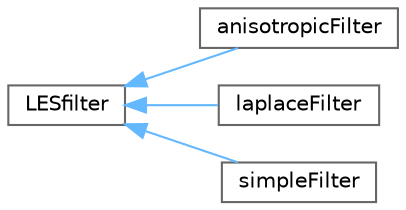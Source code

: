 digraph "Graphical Class Hierarchy"
{
 // LATEX_PDF_SIZE
  bgcolor="transparent";
  edge [fontname=Helvetica,fontsize=10,labelfontname=Helvetica,labelfontsize=10];
  node [fontname=Helvetica,fontsize=10,shape=box,height=0.2,width=0.4];
  rankdir="LR";
  Node0 [id="Node000000",label="LESfilter",height=0.2,width=0.4,color="grey40", fillcolor="white", style="filled",URL="$classFoam_1_1LESfilter.html",tooltip="Abstract class for LES filters."];
  Node0 -> Node1 [id="edge5026_Node000000_Node000001",dir="back",color="steelblue1",style="solid",tooltip=" "];
  Node1 [id="Node000001",label="anisotropicFilter",height=0.2,width=0.4,color="grey40", fillcolor="white", style="filled",URL="$classFoam_1_1anisotropicFilter.html",tooltip="anisotropic filter"];
  Node0 -> Node2 [id="edge5027_Node000000_Node000002",dir="back",color="steelblue1",style="solid",tooltip=" "];
  Node2 [id="Node000002",label="laplaceFilter",height=0.2,width=0.4,color="grey40", fillcolor="white", style="filled",URL="$classFoam_1_1laplaceFilter.html",tooltip="Laplace filter for LES."];
  Node0 -> Node3 [id="edge5028_Node000000_Node000003",dir="back",color="steelblue1",style="solid",tooltip=" "];
  Node3 [id="Node000003",label="simpleFilter",height=0.2,width=0.4,color="grey40", fillcolor="white", style="filled",URL="$classFoam_1_1simpleFilter.html",tooltip="Simple top-hat filter used in dynamic LES models."];
}
